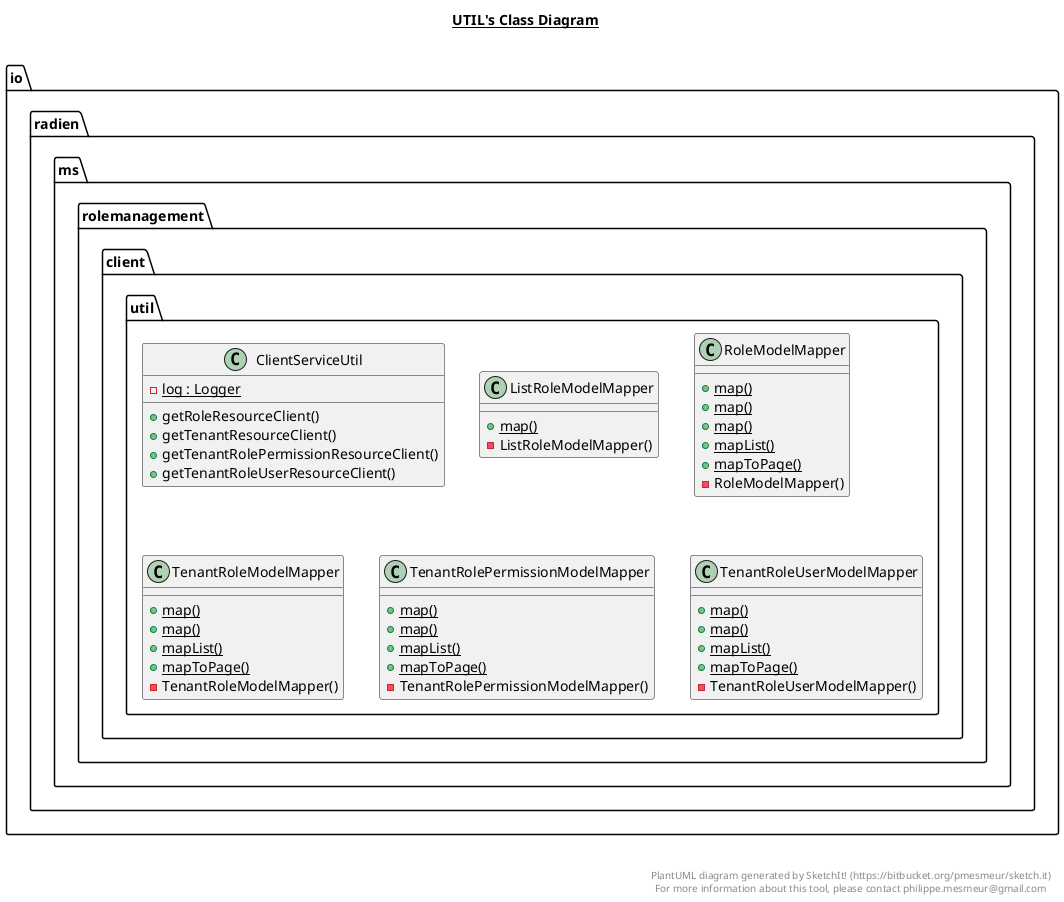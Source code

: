 @startuml

title __UTIL's Class Diagram__\n

  namespace io.radien.ms.rolemanagement.client.util {
    class io.radien.ms.rolemanagement.client.util.ClientServiceUtil {
        {static} - log : Logger
        + getRoleResourceClient()
        + getTenantResourceClient()
        + getTenantRolePermissionResourceClient()
        + getTenantRoleUserResourceClient()
    }
  }
  

  namespace io.radien.ms.rolemanagement.client.util {
    class io.radien.ms.rolemanagement.client.util.ListRoleModelMapper {
        {static} + map()
        - ListRoleModelMapper()
    }
  }
  

  namespace io.radien.ms.rolemanagement.client.util {
    class io.radien.ms.rolemanagement.client.util.RoleModelMapper {
        {static} + map()
        {static} + map()
        {static} + map()
        {static} + mapList()
        {static} + mapToPage()
        - RoleModelMapper()
    }
  }
  

  namespace io.radien.ms.rolemanagement.client.util {
    class io.radien.ms.rolemanagement.client.util.TenantRoleModelMapper {
        {static} + map()
        {static} + map()
        {static} + mapList()
        {static} + mapToPage()
        - TenantRoleModelMapper()
    }
  }
  

  namespace io.radien.ms.rolemanagement.client.util {
    class io.radien.ms.rolemanagement.client.util.TenantRolePermissionModelMapper {
        {static} + map()
        {static} + map()
        {static} + mapList()
        {static} + mapToPage()
        - TenantRolePermissionModelMapper()
    }
  }
  

  namespace io.radien.ms.rolemanagement.client.util {
    class io.radien.ms.rolemanagement.client.util.TenantRoleUserModelMapper {
        {static} + map()
        {static} + map()
        {static} + mapList()
        {static} + mapToPage()
        - TenantRoleUserModelMapper()
    }
  }
  



right footer


PlantUML diagram generated by SketchIt! (https://bitbucket.org/pmesmeur/sketch.it)
For more information about this tool, please contact philippe.mesmeur@gmail.com
endfooter

@enduml
